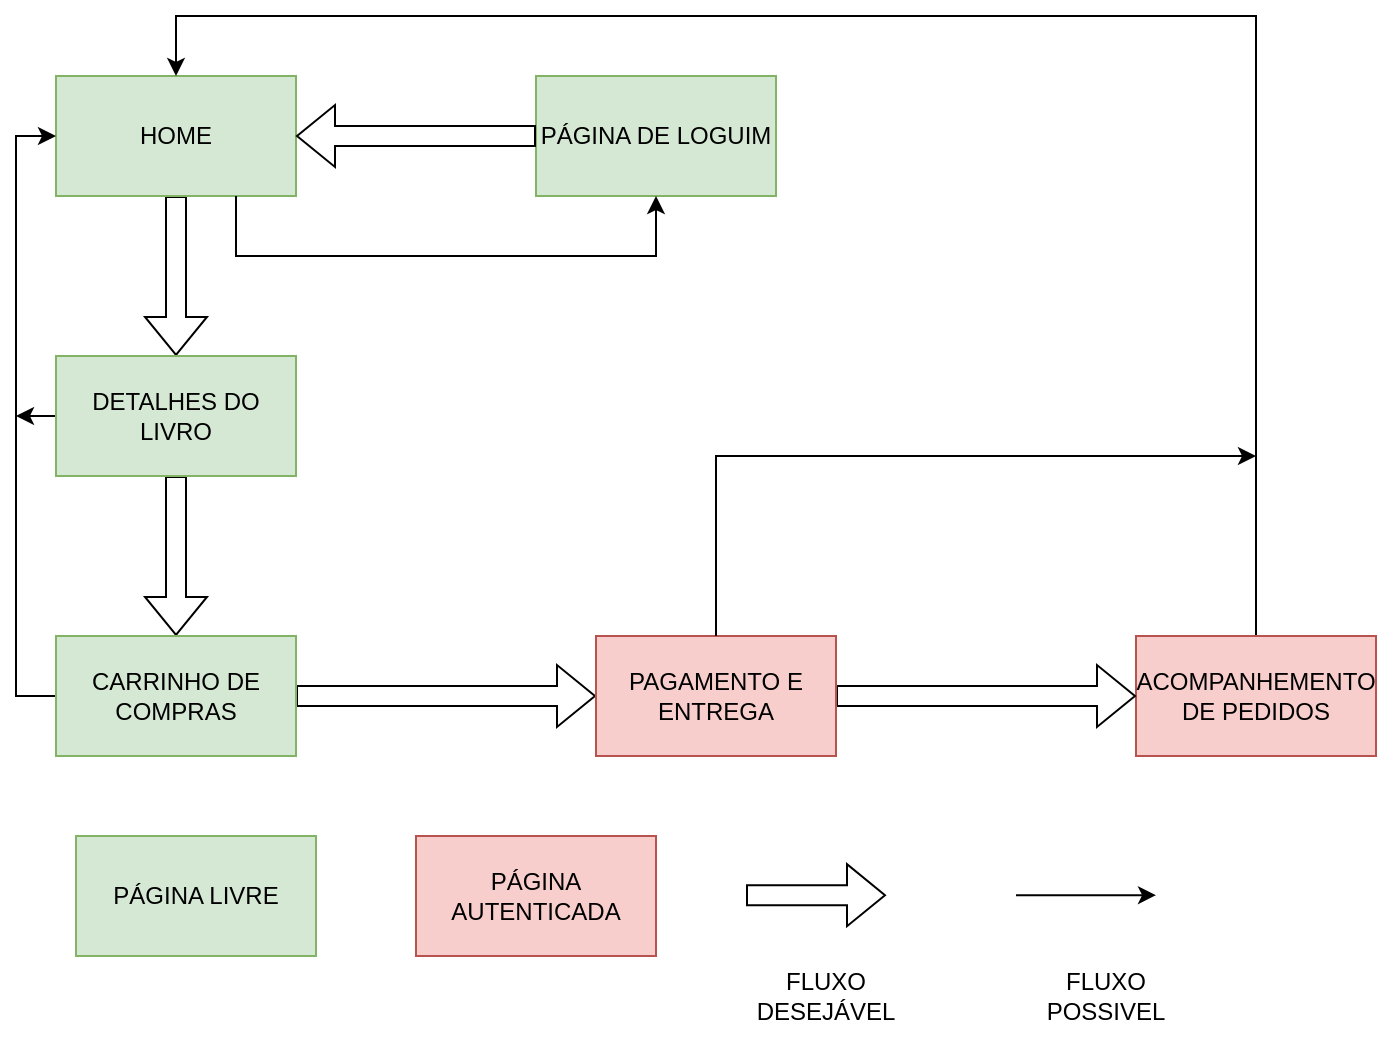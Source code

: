 <mxfile version="28.2.8">
  <diagram name="Page-1" id="HliccELpnxDyKDuUcWF6">
    <mxGraphModel dx="1034" dy="1678" grid="1" gridSize="10" guides="1" tooltips="1" connect="1" arrows="1" fold="1" page="1" pageScale="1" pageWidth="850" pageHeight="1100" math="0" shadow="0">
      <root>
        <mxCell id="0" />
        <mxCell id="1" parent="0" />
        <mxCell id="1C-hHUwmpPzY9lgkWQ61-14" style="edgeStyle=orthogonalEdgeStyle;rounded=0;orthogonalLoop=1;jettySize=auto;html=1;entryX=0.5;entryY=0;entryDx=0;entryDy=0;shape=flexArrow;" edge="1" parent="1" source="1C-hHUwmpPzY9lgkWQ61-1" target="1C-hHUwmpPzY9lgkWQ61-8">
          <mxGeometry relative="1" as="geometry" />
        </mxCell>
        <mxCell id="1C-hHUwmpPzY9lgkWQ61-1" value="HOME" style="rounded=0;whiteSpace=wrap;html=1;fillColor=#d5e8d4;strokeColor=#82b366;" vertex="1" parent="1">
          <mxGeometry x="80" y="-1030" width="120" height="60" as="geometry" />
        </mxCell>
        <mxCell id="1C-hHUwmpPzY9lgkWQ61-7" value="PÁGINA DE LOGUIM" style="rounded=0;whiteSpace=wrap;html=1;fillColor=#d5e8d4;strokeColor=#82b366;" vertex="1" parent="1">
          <mxGeometry x="320" y="-1030" width="120" height="60" as="geometry" />
        </mxCell>
        <mxCell id="1C-hHUwmpPzY9lgkWQ61-15" style="edgeStyle=orthogonalEdgeStyle;rounded=0;orthogonalLoop=1;jettySize=auto;html=1;shape=flexArrow;" edge="1" parent="1" source="1C-hHUwmpPzY9lgkWQ61-8" target="1C-hHUwmpPzY9lgkWQ61-9">
          <mxGeometry relative="1" as="geometry" />
        </mxCell>
        <mxCell id="1C-hHUwmpPzY9lgkWQ61-18" style="edgeStyle=orthogonalEdgeStyle;rounded=0;orthogonalLoop=1;jettySize=auto;html=1;" edge="1" parent="1" source="1C-hHUwmpPzY9lgkWQ61-8">
          <mxGeometry relative="1" as="geometry">
            <mxPoint x="60" y="-860" as="targetPoint" />
          </mxGeometry>
        </mxCell>
        <mxCell id="1C-hHUwmpPzY9lgkWQ61-8" value="DETALHES DO LIVRO" style="rounded=0;whiteSpace=wrap;html=1;fillColor=#d5e8d4;strokeColor=#82b366;" vertex="1" parent="1">
          <mxGeometry x="80" y="-890" width="120" height="60" as="geometry" />
        </mxCell>
        <mxCell id="1C-hHUwmpPzY9lgkWQ61-16" style="edgeStyle=orthogonalEdgeStyle;rounded=0;orthogonalLoop=1;jettySize=auto;html=1;entryX=0;entryY=0.5;entryDx=0;entryDy=0;exitX=0;exitY=0.5;exitDx=0;exitDy=0;" edge="1" parent="1" source="1C-hHUwmpPzY9lgkWQ61-9" target="1C-hHUwmpPzY9lgkWQ61-1">
          <mxGeometry relative="1" as="geometry">
            <mxPoint x="40" y="-1000" as="targetPoint" />
          </mxGeometry>
        </mxCell>
        <mxCell id="1C-hHUwmpPzY9lgkWQ61-19" style="edgeStyle=orthogonalEdgeStyle;rounded=0;orthogonalLoop=1;jettySize=auto;html=1;shape=flexArrow;" edge="1" parent="1" source="1C-hHUwmpPzY9lgkWQ61-9" target="1C-hHUwmpPzY9lgkWQ61-11">
          <mxGeometry relative="1" as="geometry" />
        </mxCell>
        <mxCell id="1C-hHUwmpPzY9lgkWQ61-9" value="CARRINHO DE COMPRAS" style="rounded=0;whiteSpace=wrap;html=1;fillColor=#d5e8d4;strokeColor=#82b366;" vertex="1" parent="1">
          <mxGeometry x="80" y="-750" width="120" height="60" as="geometry" />
        </mxCell>
        <mxCell id="1C-hHUwmpPzY9lgkWQ61-21" style="edgeStyle=orthogonalEdgeStyle;rounded=0;orthogonalLoop=1;jettySize=auto;html=1;exitX=0.5;exitY=0;exitDx=0;exitDy=0;" edge="1" parent="1" source="1C-hHUwmpPzY9lgkWQ61-10" target="1C-hHUwmpPzY9lgkWQ61-1">
          <mxGeometry relative="1" as="geometry">
            <mxPoint x="140" y="-1070" as="targetPoint" />
            <mxPoint x="679.5" y="-770" as="sourcePoint" />
            <Array as="points">
              <mxPoint x="680" y="-1060" />
              <mxPoint x="140" y="-1060" />
            </Array>
          </mxGeometry>
        </mxCell>
        <mxCell id="1C-hHUwmpPzY9lgkWQ61-10" value="ACOMPANHEMENTO DE PEDIDOS" style="rounded=0;whiteSpace=wrap;html=1;fillColor=#f8cecc;strokeColor=#b85450;" vertex="1" parent="1">
          <mxGeometry x="620" y="-750" width="120" height="60" as="geometry" />
        </mxCell>
        <mxCell id="1C-hHUwmpPzY9lgkWQ61-20" style="edgeStyle=orthogonalEdgeStyle;rounded=0;orthogonalLoop=1;jettySize=auto;html=1;entryX=0;entryY=0.5;entryDx=0;entryDy=0;shape=flexArrow;" edge="1" parent="1" source="1C-hHUwmpPzY9lgkWQ61-11" target="1C-hHUwmpPzY9lgkWQ61-10">
          <mxGeometry relative="1" as="geometry" />
        </mxCell>
        <mxCell id="1C-hHUwmpPzY9lgkWQ61-11" value="PAGAMENTO E ENTREGA" style="rounded=0;whiteSpace=wrap;html=1;fillColor=#f8cecc;strokeColor=#b85450;" vertex="1" parent="1">
          <mxGeometry x="350" y="-750" width="120" height="60" as="geometry" />
        </mxCell>
        <mxCell id="1C-hHUwmpPzY9lgkWQ61-23" value="" style="shape=flexArrow;endArrow=classic;html=1;rounded=0;" edge="1" parent="1">
          <mxGeometry width="50" height="50" relative="1" as="geometry">
            <mxPoint x="425" y="-620.42" as="sourcePoint" />
            <mxPoint x="495" y="-620.42" as="targetPoint" />
          </mxGeometry>
        </mxCell>
        <mxCell id="1C-hHUwmpPzY9lgkWQ61-24" value="" style="endArrow=classic;html=1;rounded=0;" edge="1" parent="1">
          <mxGeometry width="50" height="50" relative="1" as="geometry">
            <mxPoint x="560" y="-620.42" as="sourcePoint" />
            <mxPoint x="630" y="-620.42" as="targetPoint" />
          </mxGeometry>
        </mxCell>
        <mxCell id="1C-hHUwmpPzY9lgkWQ61-25" value="FLUXO DESEJÁVEL" style="text;html=1;whiteSpace=wrap;strokeColor=none;fillColor=none;align=center;verticalAlign=middle;rounded=0;" vertex="1" parent="1">
          <mxGeometry x="420" y="-590" width="90" height="40" as="geometry" />
        </mxCell>
        <mxCell id="1C-hHUwmpPzY9lgkWQ61-26" value="FLUXO POSSIVEL" style="text;html=1;whiteSpace=wrap;strokeColor=none;fillColor=none;align=center;verticalAlign=middle;rounded=0;" vertex="1" parent="1">
          <mxGeometry x="560" y="-590" width="90" height="40" as="geometry" />
        </mxCell>
        <mxCell id="1C-hHUwmpPzY9lgkWQ61-27" value="" style="shape=flexArrow;endArrow=classic;html=1;rounded=0;entryX=1;entryY=0.5;entryDx=0;entryDy=0;exitX=0;exitY=0.5;exitDx=0;exitDy=0;" edge="1" parent="1" source="1C-hHUwmpPzY9lgkWQ61-7" target="1C-hHUwmpPzY9lgkWQ61-1">
          <mxGeometry width="50" height="50" relative="1" as="geometry">
            <mxPoint x="330" y="-900" as="sourcePoint" />
            <mxPoint x="380" y="-950" as="targetPoint" />
          </mxGeometry>
        </mxCell>
        <mxCell id="1C-hHUwmpPzY9lgkWQ61-28" value="" style="endArrow=classic;html=1;rounded=0;exitX=0.75;exitY=1;exitDx=0;exitDy=0;entryX=0.5;entryY=1;entryDx=0;entryDy=0;" edge="1" parent="1" source="1C-hHUwmpPzY9lgkWQ61-1" target="1C-hHUwmpPzY9lgkWQ61-7">
          <mxGeometry width="50" height="50" relative="1" as="geometry">
            <mxPoint x="330" y="-900" as="sourcePoint" />
            <mxPoint x="380" y="-950" as="targetPoint" />
            <Array as="points">
              <mxPoint x="170" y="-940" />
              <mxPoint x="380" y="-940" />
            </Array>
          </mxGeometry>
        </mxCell>
        <mxCell id="1C-hHUwmpPzY9lgkWQ61-29" value="PÁGINA LIVRE" style="rounded=0;whiteSpace=wrap;html=1;fillColor=#d5e8d4;strokeColor=#82b366;" vertex="1" parent="1">
          <mxGeometry x="90" y="-650" width="120" height="60" as="geometry" />
        </mxCell>
        <mxCell id="1C-hHUwmpPzY9lgkWQ61-30" value="PÁGINA AUTENTICADA" style="rounded=0;whiteSpace=wrap;html=1;fillColor=#f8cecc;strokeColor=#b85450;" vertex="1" parent="1">
          <mxGeometry x="260" y="-650" width="120" height="60" as="geometry" />
        </mxCell>
        <mxCell id="1C-hHUwmpPzY9lgkWQ61-31" value="" style="endArrow=classic;html=1;rounded=0;exitX=0.5;exitY=0;exitDx=0;exitDy=0;" edge="1" parent="1" source="1C-hHUwmpPzY9lgkWQ61-11">
          <mxGeometry width="50" height="50" relative="1" as="geometry">
            <mxPoint x="420" y="-760" as="sourcePoint" />
            <mxPoint x="680" y="-840" as="targetPoint" />
            <Array as="points">
              <mxPoint x="410" y="-840" />
            </Array>
          </mxGeometry>
        </mxCell>
      </root>
    </mxGraphModel>
  </diagram>
</mxfile>
